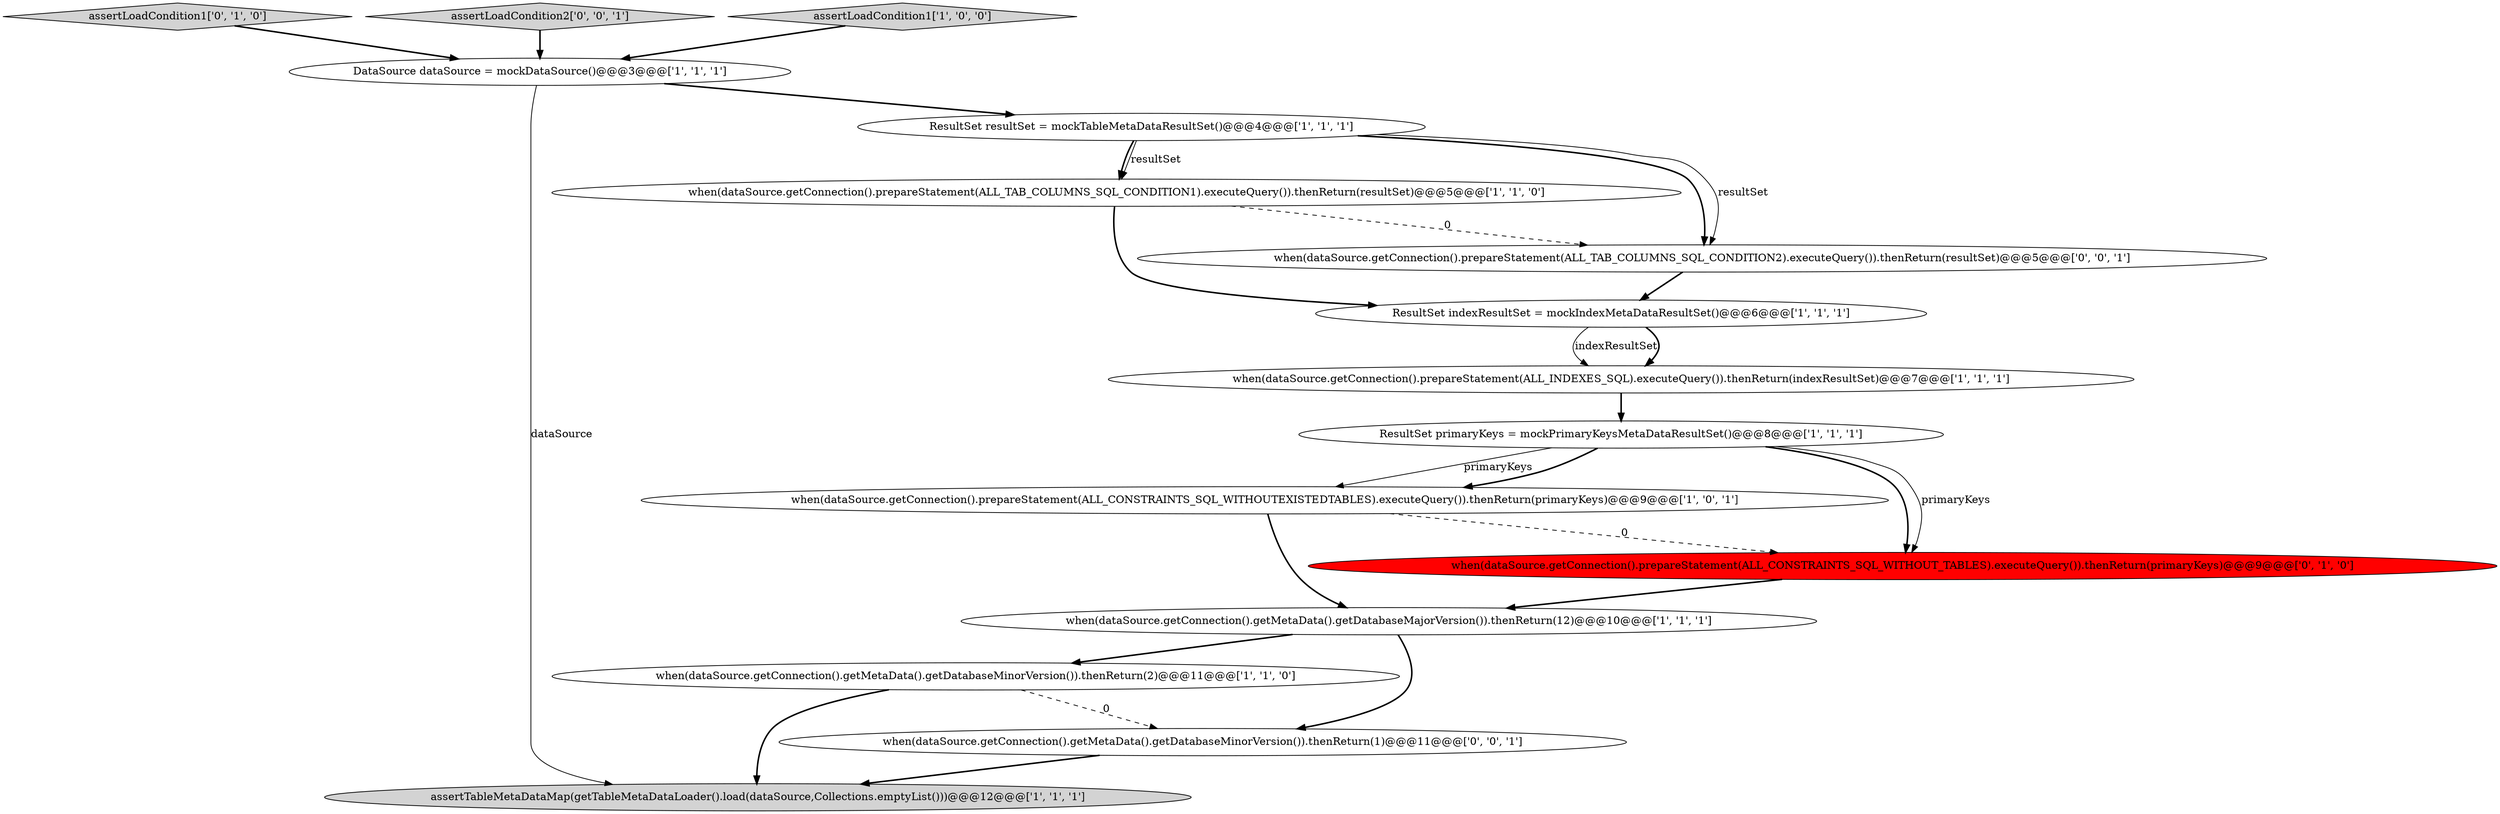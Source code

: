 digraph {
7 [style = filled, label = "ResultSet resultSet = mockTableMetaDataResultSet()@@@4@@@['1', '1', '1']", fillcolor = white, shape = ellipse image = "AAA0AAABBB1BBB"];
9 [style = filled, label = "when(dataSource.getConnection().prepareStatement(ALL_TAB_COLUMNS_SQL_CONDITION1).executeQuery()).thenReturn(resultSet)@@@5@@@['1', '1', '0']", fillcolor = white, shape = ellipse image = "AAA0AAABBB1BBB"];
0 [style = filled, label = "when(dataSource.getConnection().prepareStatement(ALL_INDEXES_SQL).executeQuery()).thenReturn(indexResultSet)@@@7@@@['1', '1', '1']", fillcolor = white, shape = ellipse image = "AAA0AAABBB1BBB"];
10 [style = filled, label = "DataSource dataSource = mockDataSource()@@@3@@@['1', '1', '1']", fillcolor = white, shape = ellipse image = "AAA0AAABBB1BBB"];
5 [style = filled, label = "when(dataSource.getConnection().getMetaData().getDatabaseMajorVersion()).thenReturn(12)@@@10@@@['1', '1', '1']", fillcolor = white, shape = ellipse image = "AAA0AAABBB1BBB"];
4 [style = filled, label = "ResultSet primaryKeys = mockPrimaryKeysMetaDataResultSet()@@@8@@@['1', '1', '1']", fillcolor = white, shape = ellipse image = "AAA0AAABBB1BBB"];
1 [style = filled, label = "when(dataSource.getConnection().prepareStatement(ALL_CONSTRAINTS_SQL_WITHOUTEXISTEDTABLES).executeQuery()).thenReturn(primaryKeys)@@@9@@@['1', '0', '1']", fillcolor = white, shape = ellipse image = "AAA0AAABBB1BBB"];
12 [style = filled, label = "assertLoadCondition1['0', '1', '0']", fillcolor = lightgray, shape = diamond image = "AAA0AAABBB2BBB"];
14 [style = filled, label = "assertLoadCondition2['0', '0', '1']", fillcolor = lightgray, shape = diamond image = "AAA0AAABBB3BBB"];
13 [style = filled, label = "when(dataSource.getConnection().prepareStatement(ALL_TAB_COLUMNS_SQL_CONDITION2).executeQuery()).thenReturn(resultSet)@@@5@@@['0', '0', '1']", fillcolor = white, shape = ellipse image = "AAA0AAABBB3BBB"];
11 [style = filled, label = "when(dataSource.getConnection().prepareStatement(ALL_CONSTRAINTS_SQL_WITHOUT_TABLES).executeQuery()).thenReturn(primaryKeys)@@@9@@@['0', '1', '0']", fillcolor = red, shape = ellipse image = "AAA1AAABBB2BBB"];
3 [style = filled, label = "when(dataSource.getConnection().getMetaData().getDatabaseMinorVersion()).thenReturn(2)@@@11@@@['1', '1', '0']", fillcolor = white, shape = ellipse image = "AAA0AAABBB1BBB"];
15 [style = filled, label = "when(dataSource.getConnection().getMetaData().getDatabaseMinorVersion()).thenReturn(1)@@@11@@@['0', '0', '1']", fillcolor = white, shape = ellipse image = "AAA0AAABBB3BBB"];
8 [style = filled, label = "assertTableMetaDataMap(getTableMetaDataLoader().load(dataSource,Collections.emptyList()))@@@12@@@['1', '1', '1']", fillcolor = lightgray, shape = ellipse image = "AAA0AAABBB1BBB"];
2 [style = filled, label = "assertLoadCondition1['1', '0', '0']", fillcolor = lightgray, shape = diamond image = "AAA0AAABBB1BBB"];
6 [style = filled, label = "ResultSet indexResultSet = mockIndexMetaDataResultSet()@@@6@@@['1', '1', '1']", fillcolor = white, shape = ellipse image = "AAA0AAABBB1BBB"];
1->5 [style = bold, label=""];
5->3 [style = bold, label=""];
7->13 [style = bold, label=""];
6->0 [style = solid, label="indexResultSet"];
14->10 [style = bold, label=""];
5->15 [style = bold, label=""];
4->1 [style = solid, label="primaryKeys"];
6->0 [style = bold, label=""];
2->10 [style = bold, label=""];
10->7 [style = bold, label=""];
9->6 [style = bold, label=""];
7->9 [style = bold, label=""];
7->13 [style = solid, label="resultSet"];
11->5 [style = bold, label=""];
12->10 [style = bold, label=""];
0->4 [style = bold, label=""];
1->11 [style = dashed, label="0"];
3->8 [style = bold, label=""];
9->13 [style = dashed, label="0"];
3->15 [style = dashed, label="0"];
4->1 [style = bold, label=""];
10->8 [style = solid, label="dataSource"];
13->6 [style = bold, label=""];
4->11 [style = bold, label=""];
4->11 [style = solid, label="primaryKeys"];
15->8 [style = bold, label=""];
7->9 [style = solid, label="resultSet"];
}
